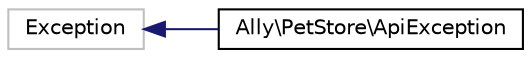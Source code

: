digraph "Graphical Class Hierarchy"
{
 // INTERACTIVE_SVG=YES
  edge [fontname="Helvetica",fontsize="10",labelfontname="Helvetica",labelfontsize="10"];
  node [fontname="Helvetica",fontsize="10",shape=record];
  rankdir="LR";
  Node14 [label="Exception",height=0.2,width=0.4,color="grey75", fillcolor="white", style="filled"];
  Node14 -> Node0 [dir="back",color="midnightblue",fontsize="10",style="solid",fontname="Helvetica"];
  Node0 [label="Ally\\PetStore\\ApiException",height=0.2,width=0.4,color="black", fillcolor="white", style="filled",URL="$d0/dcd/class_ally_1_1_pet_store_1_1_api_exception.html"];
}
